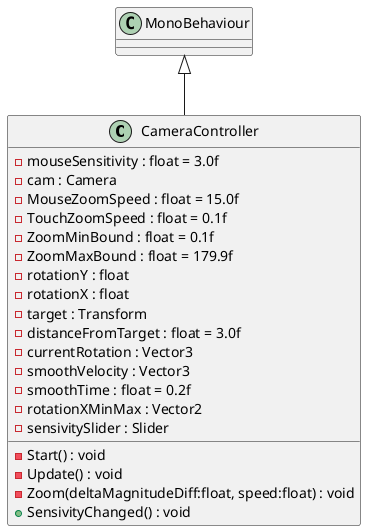 @startuml
class CameraController {
    - mouseSensitivity : float = 3.0f
    - cam : Camera
    - MouseZoomSpeed : float = 15.0f
    - TouchZoomSpeed : float = 0.1f
    - ZoomMinBound : float = 0.1f
    - ZoomMaxBound : float = 179.9f
    - rotationY : float
    - rotationX : float
    - target : Transform
    - distanceFromTarget : float = 3.0f
    - currentRotation : Vector3
    - smoothVelocity : Vector3
    - smoothTime : float = 0.2f
    - rotationXMinMax : Vector2
    - sensivitySlider : Slider
    - Start() : void
    - Update() : void
    - Zoom(deltaMagnitudeDiff:float, speed:float) : void
    + SensivityChanged() : void
}
MonoBehaviour <|-- CameraController
@enduml
